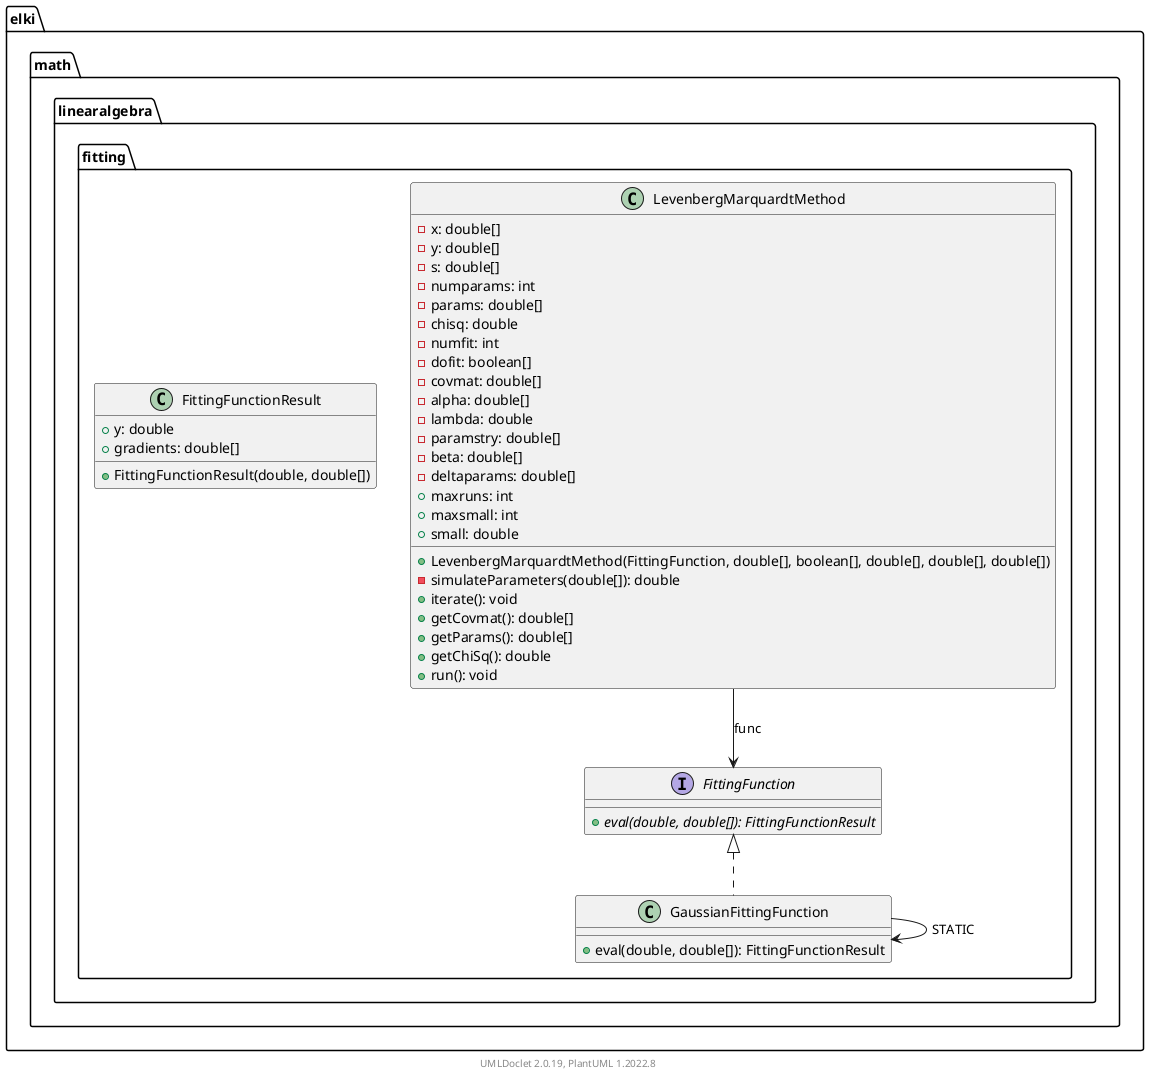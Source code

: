 @startuml
    remove .*\.(Instance|Par|Parameterizer|Factory)$
    namespace elki.math.linearalgebra.fitting {

        interface FittingFunction [[FittingFunction.html]] {
            {abstract} +eval(double, double[]): FittingFunctionResult
        }

        class LevenbergMarquardtMethod [[LevenbergMarquardtMethod.html]] {
            -x: double[]
            -y: double[]
            -s: double[]
            -numparams: int
            -params: double[]
            -chisq: double
            -numfit: int
            -dofit: boolean[]
            -covmat: double[]
            -alpha: double[]
            -lambda: double
            -paramstry: double[]
            -beta: double[]
            -deltaparams: double[]
            +maxruns: int
            +maxsmall: int
            +small: double
            +LevenbergMarquardtMethod(FittingFunction, double[], boolean[], double[], double[], double[])
            -simulateParameters(double[]): double
            +iterate(): void
            +getCovmat(): double[]
            +getParams(): double[]
            +getChiSq(): double
            +run(): void
        }

        class FittingFunctionResult [[FittingFunctionResult.html]] {
            +y: double
            +gradients: double[]
            +FittingFunctionResult(double, double[])
        }

        class GaussianFittingFunction [[GaussianFittingFunction.html]] {
            +eval(double, double[]): FittingFunctionResult
        }

        LevenbergMarquardtMethod --> FittingFunction: func
        FittingFunction <|.. GaussianFittingFunction
        GaussianFittingFunction --> GaussianFittingFunction: STATIC
    }

    center footer UMLDoclet 2.0.19, PlantUML 1.2022.8
@enduml

